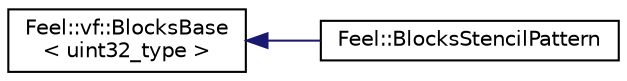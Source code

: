 digraph "Graphical Class Hierarchy"
{
 // LATEX_PDF_SIZE
  edge [fontname="Helvetica",fontsize="10",labelfontname="Helvetica",labelfontsize="10"];
  node [fontname="Helvetica",fontsize="10",shape=record];
  rankdir="LR";
  Node0 [label="Feel::vf::BlocksBase\l\< uint32_type \>",height=0.2,width=0.4,color="black", fillcolor="white", style="filled",URL="$structFeel_1_1vf_1_1BlocksBase.html",tooltip=" "];
  Node0 -> Node1 [dir="back",color="midnightblue",fontsize="10",style="solid",fontname="Helvetica"];
  Node1 [label="Feel::BlocksStencilPattern",height=0.2,width=0.4,color="black", fillcolor="white", style="filled",URL="$classFeel_1_1BlocksStencilPattern.html",tooltip=" "];
}
